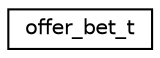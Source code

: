 digraph "Graphical Class Hierarchy"
{
  edge [fontname="Helvetica",fontsize="10",labelfontname="Helvetica",labelfontsize="10"];
  node [fontname="Helvetica",fontsize="10",shape=record];
  rankdir="LR";
  Node0 [label="offer_bet_t",height=0.2,width=0.4,color="black", fillcolor="white", style="filled",URL="$structoffer__bet__t.html"];
}
